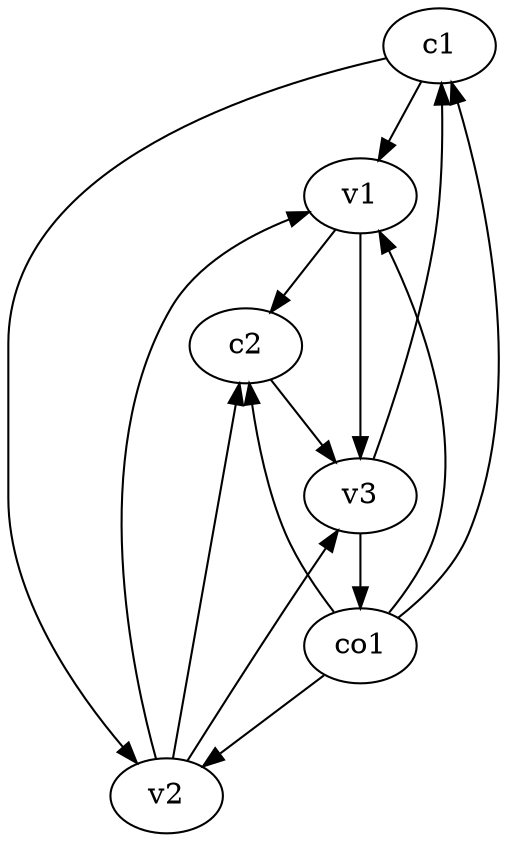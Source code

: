 strict digraph  {
c1;
c2;
v1;
v2;
v3;
co1;
c1 -> v2  [weight=1];
c1 -> v1  [weight=1];
c2 -> v3  [weight=1];
v1 -> c2  [weight=1];
v1 -> v3  [weight=1];
v2 -> c2  [weight=1];
v2 -> v3  [weight=1];
v2 -> v1  [weight=1];
v3 -> c1  [weight=1];
v3 -> co1  [weight=1];
co1 -> c2  [weight=1];
co1 -> c1  [weight=1];
co1 -> v1  [weight=1];
co1 -> v2  [weight=1];
}
